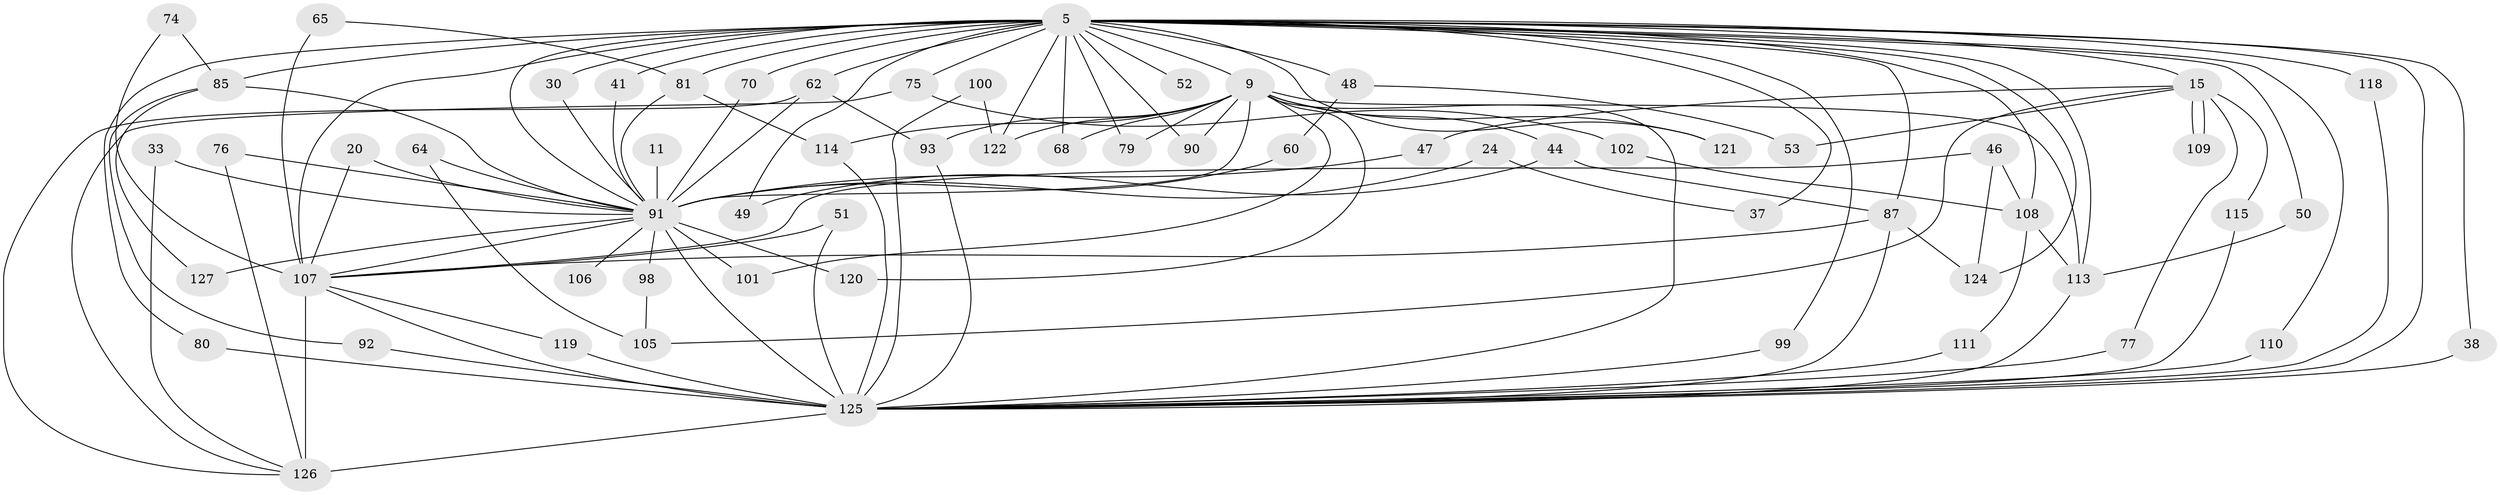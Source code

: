 // original degree distribution, {26: 0.007874015748031496, 17: 0.015748031496062992, 23: 0.007874015748031496, 35: 0.007874015748031496, 16: 0.015748031496062992, 37: 0.007874015748031496, 19: 0.007874015748031496, 18: 0.007874015748031496, 2: 0.5354330708661418, 4: 0.08661417322834646, 7: 0.007874015748031496, 9: 0.007874015748031496, 10: 0.007874015748031496, 6: 0.023622047244094488, 5: 0.05511811023622047, 3: 0.1968503937007874}
// Generated by graph-tools (version 1.1) at 2025/44/03/09/25 04:44:19]
// undirected, 63 vertices, 124 edges
graph export_dot {
graph [start="1"]
  node [color=gray90,style=filled];
  5 [super="+4"];
  9 [super="+2"];
  11;
  15;
  20;
  24;
  30;
  33;
  37;
  38;
  41;
  44;
  46;
  47;
  48;
  49;
  50;
  51;
  52;
  53;
  60;
  62 [super="+56"];
  64;
  65;
  68;
  70;
  74;
  75 [super="+28"];
  76;
  77;
  79;
  80;
  81 [super="+17"];
  85 [super="+34+35"];
  87 [super="+83+69+66"];
  90;
  91 [super="+22+10"];
  92;
  93 [super="+54"];
  98;
  99;
  100;
  101;
  102;
  105 [super="+97"];
  106 [super="+88"];
  107 [super="+26+103"];
  108 [super="+21+96"];
  109;
  110 [super="+89"];
  111;
  113 [super="+104+73"];
  114 [super="+63"];
  115;
  118 [super="+82+36"];
  119;
  120;
  121 [super="+117"];
  122 [super="+42"];
  124 [super="+116+123"];
  125 [super="+86+84+112+72+78+94"];
  126 [super="+32+67"];
  127;
  5 -- 9 [weight=6];
  5 -- 15 [weight=2];
  5 -- 37;
  5 -- 41;
  5 -- 48 [weight=2];
  5 -- 49;
  5 -- 52 [weight=2];
  5 -- 68;
  5 -- 79;
  5 -- 90;
  5 -- 91 [weight=14];
  5 -- 99;
  5 -- 124 [weight=3];
  5 -- 70;
  5 -- 75 [weight=2];
  5 -- 80;
  5 -- 81 [weight=2];
  5 -- 85 [weight=4];
  5 -- 30;
  5 -- 38;
  5 -- 110;
  5 -- 50;
  5 -- 121;
  5 -- 122;
  5 -- 108 [weight=6];
  5 -- 118 [weight=3];
  5 -- 87;
  5 -- 113;
  5 -- 125 [weight=4];
  5 -- 62;
  5 -- 107 [weight=9];
  9 -- 44 [weight=2];
  9 -- 68;
  9 -- 79;
  9 -- 90;
  9 -- 93 [weight=2];
  9 -- 121 [weight=2];
  9 -- 101;
  9 -- 120;
  9 -- 122 [weight=2];
  9 -- 114;
  9 -- 113 [weight=3];
  9 -- 125 [weight=2];
  9 -- 91 [weight=8];
  11 -- 91 [weight=2];
  15 -- 47;
  15 -- 53;
  15 -- 77;
  15 -- 105 [weight=2];
  15 -- 109;
  15 -- 109;
  15 -- 115;
  20 -- 91;
  20 -- 107;
  24 -- 37;
  24 -- 91 [weight=2];
  30 -- 91;
  33 -- 126;
  33 -- 91;
  38 -- 125;
  41 -- 91;
  44 -- 49;
  44 -- 87 [weight=2];
  46 -- 108;
  46 -- 124;
  46 -- 107;
  47 -- 91;
  48 -- 53;
  48 -- 60;
  50 -- 113;
  51 -- 125;
  51 -- 107;
  60 -- 91;
  62 -- 93;
  62 -- 126;
  62 -- 91;
  64 -- 105;
  64 -- 91 [weight=2];
  65 -- 81;
  65 -- 107;
  70 -- 91;
  74 -- 85;
  74 -- 107;
  75 -- 102;
  75 -- 126;
  76 -- 91;
  76 -- 126;
  77 -- 125;
  80 -- 125;
  81 -- 114;
  81 -- 91;
  85 -- 127;
  85 -- 92;
  85 -- 91;
  87 -- 124;
  87 -- 125;
  87 -- 107;
  91 -- 125 [weight=12];
  91 -- 98;
  91 -- 101;
  91 -- 106 [weight=3];
  91 -- 120;
  91 -- 127;
  91 -- 107;
  92 -- 125;
  93 -- 125;
  98 -- 105;
  99 -- 125;
  100 -- 122;
  100 -- 125;
  102 -- 108;
  107 -- 119;
  107 -- 125;
  107 -- 126;
  108 -- 111;
  108 -- 113 [weight=2];
  110 -- 125 [weight=2];
  111 -- 125;
  113 -- 125 [weight=3];
  114 -- 125;
  115 -- 125;
  118 -- 125;
  119 -- 125;
  125 -- 126 [weight=4];
}
